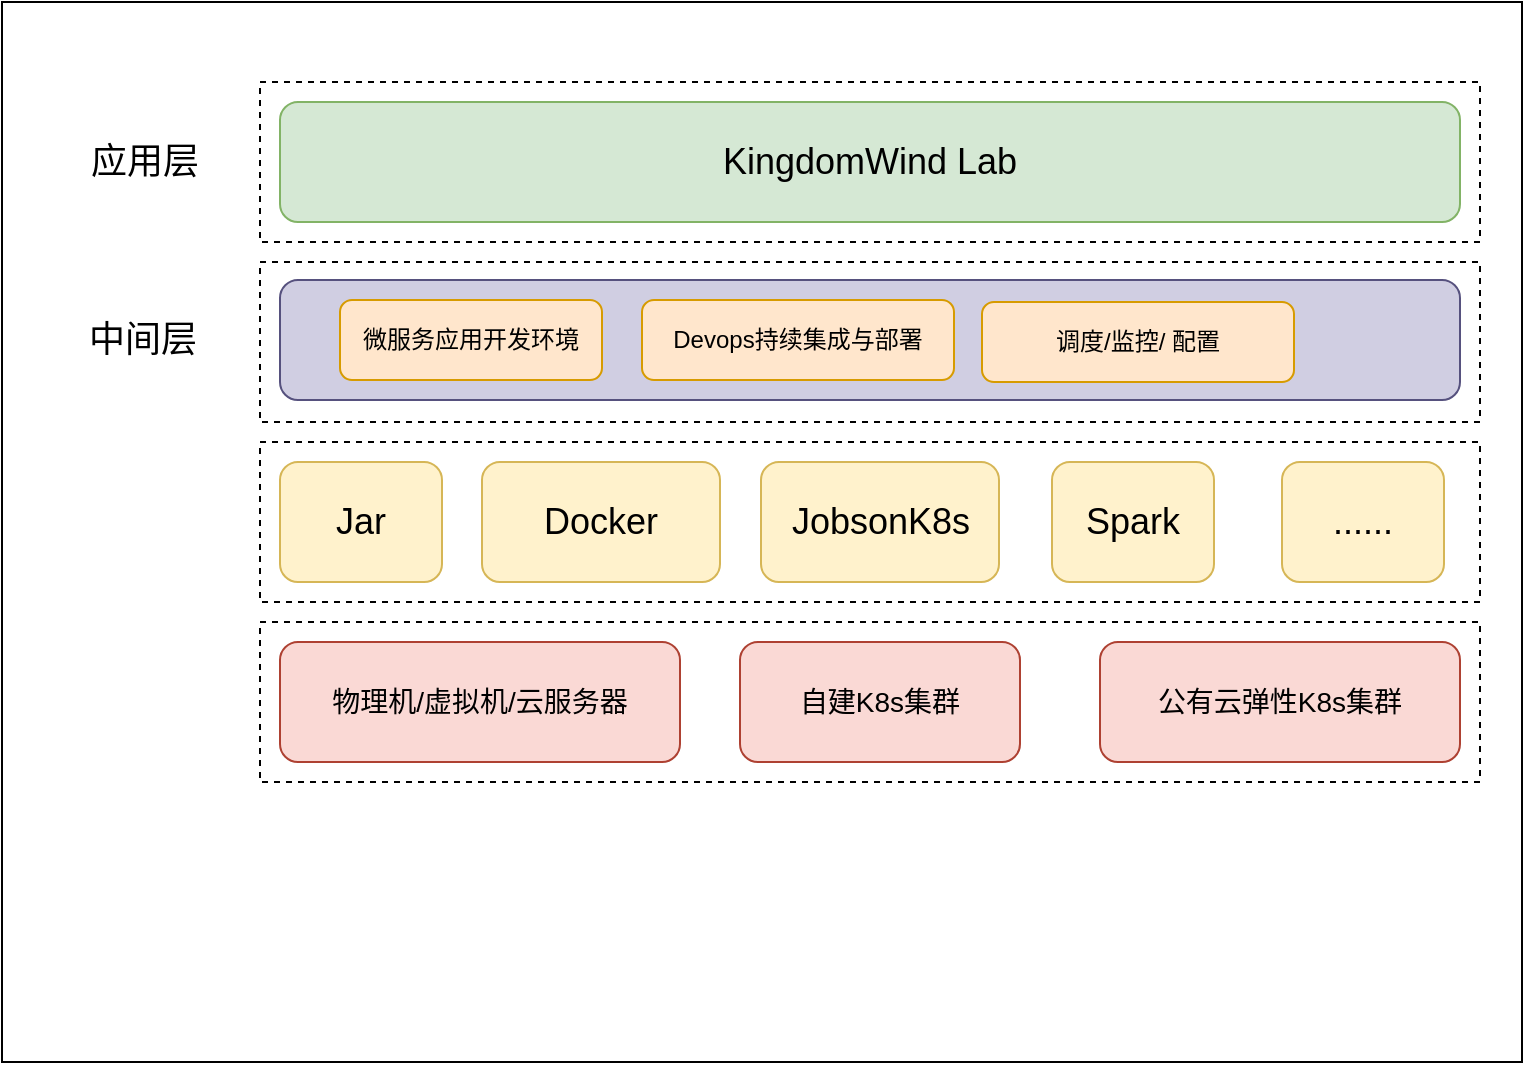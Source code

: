 <mxfile version="13.6.2" type="github">
  <diagram id="UZjzwDcGSJcodTZN571z" name="Page-1">
    <mxGraphModel dx="1186" dy="796" grid="1" gridSize="10" guides="1" tooltips="1" connect="1" arrows="1" fold="1" page="1" pageScale="1" pageWidth="827" pageHeight="1169" math="0" shadow="0">
      <root>
        <mxCell id="0" />
        <mxCell id="1" parent="0" />
        <mxCell id="cs-DKLsWJAh-OfDn-AhA-16" value="" style="rounded=0;whiteSpace=wrap;html=1;" vertex="1" parent="1">
          <mxGeometry x="40" y="90" width="760" height="530" as="geometry" />
        </mxCell>
        <mxCell id="cs-DKLsWJAh-OfDn-AhA-17" value="" style="rounded=0;whiteSpace=wrap;html=1;dashed=1;" vertex="1" parent="1">
          <mxGeometry x="169" y="400" width="610" height="80" as="geometry" />
        </mxCell>
        <mxCell id="cs-DKLsWJAh-OfDn-AhA-18" value="" style="rounded=0;whiteSpace=wrap;html=1;dashed=1;" vertex="1" parent="1">
          <mxGeometry x="169" y="220" width="610" height="80" as="geometry" />
        </mxCell>
        <mxCell id="cs-DKLsWJAh-OfDn-AhA-19" value="" style="rounded=0;whiteSpace=wrap;html=1;dashed=1;" vertex="1" parent="1">
          <mxGeometry x="169" y="310" width="610" height="80" as="geometry" />
        </mxCell>
        <mxCell id="cs-DKLsWJAh-OfDn-AhA-20" value="" style="rounded=0;whiteSpace=wrap;html=1;dashed=1;" vertex="1" parent="1">
          <mxGeometry x="169" y="130" width="610" height="80" as="geometry" />
        </mxCell>
        <mxCell id="cs-DKLsWJAh-OfDn-AhA-21" value="&lt;font style=&quot;font-size: 18px&quot;&gt;&amp;nbsp;&amp;nbsp;&lt;/font&gt;" style="rounded=1;whiteSpace=wrap;html=1;fillColor=#d0cee2;strokeColor=#56517e;align=right;" vertex="1" parent="1">
          <mxGeometry x="179" y="229" width="590" height="60" as="geometry" />
        </mxCell>
        <mxCell id="cs-DKLsWJAh-OfDn-AhA-22" value="&lt;span style=&quot;font-size: 18px&quot;&gt;KingdomWind Lab&lt;/span&gt;" style="rounded=1;whiteSpace=wrap;html=1;fillColor=#d5e8d4;strokeColor=#82b366;" vertex="1" parent="1">
          <mxGeometry x="179" y="140" width="590" height="60" as="geometry" />
        </mxCell>
        <mxCell id="cs-DKLsWJAh-OfDn-AhA-23" value="微服务应用开发环境" style="rounded=1;whiteSpace=wrap;html=1;fillColor=#ffe6cc;strokeColor=#d79b00;" vertex="1" parent="1">
          <mxGeometry x="209" y="239" width="131" height="40" as="geometry" />
        </mxCell>
        <mxCell id="cs-DKLsWJAh-OfDn-AhA-24" value="Devops持续集成与部署" style="rounded=1;whiteSpace=wrap;html=1;fillColor=#ffe6cc;strokeColor=#d79b00;" vertex="1" parent="1">
          <mxGeometry x="360" y="239" width="156" height="40" as="geometry" />
        </mxCell>
        <mxCell id="cs-DKLsWJAh-OfDn-AhA-25" value="&lt;font style=&quot;font-size: 18px&quot;&gt;Jar&lt;/font&gt;" style="rounded=1;whiteSpace=wrap;html=1;fillColor=#fff2cc;strokeColor=#d6b656;" vertex="1" parent="1">
          <mxGeometry x="179" y="320" width="81" height="60" as="geometry" />
        </mxCell>
        <mxCell id="cs-DKLsWJAh-OfDn-AhA-26" value="&lt;font style=&quot;font-size: 18px&quot;&gt;Docker&lt;/font&gt;" style="rounded=1;whiteSpace=wrap;html=1;fillColor=#fff2cc;strokeColor=#d6b656;" vertex="1" parent="1">
          <mxGeometry x="280" y="320" width="119" height="60" as="geometry" />
        </mxCell>
        <mxCell id="cs-DKLsWJAh-OfDn-AhA-27" value="&lt;font style=&quot;font-size: 14px&quot;&gt;物理机/虚拟机/云服务器&lt;/font&gt;" style="rounded=1;whiteSpace=wrap;html=1;fillColor=#fad9d5;strokeColor=#ae4132;" vertex="1" parent="1">
          <mxGeometry x="179" y="410" width="200" height="60" as="geometry" />
        </mxCell>
        <mxCell id="cs-DKLsWJAh-OfDn-AhA-28" value="&lt;span style=&quot;font-size: 14px&quot;&gt;自建K8s集群&lt;/span&gt;" style="rounded=1;whiteSpace=wrap;html=1;fillColor=#fad9d5;strokeColor=#ae4132;" vertex="1" parent="1">
          <mxGeometry x="409" y="410" width="140" height="60" as="geometry" />
        </mxCell>
        <mxCell id="cs-DKLsWJAh-OfDn-AhA-29" value="&lt;span style=&quot;font-size: 14px&quot;&gt;公有云弹性K8s集群&lt;/span&gt;" style="rounded=1;whiteSpace=wrap;html=1;fillColor=#fad9d5;strokeColor=#ae4132;" vertex="1" parent="1">
          <mxGeometry x="589" y="410" width="180" height="60" as="geometry" />
        </mxCell>
        <mxCell id="cs-DKLsWJAh-OfDn-AhA-30" value="&lt;font style=&quot;font-size: 18px&quot;&gt;应用层&lt;/font&gt;" style="text;html=1;align=center;verticalAlign=middle;resizable=0;points=[];autosize=1;" vertex="1" parent="1">
          <mxGeometry x="76" y="160" width="70" height="20" as="geometry" />
        </mxCell>
        <mxCell id="cs-DKLsWJAh-OfDn-AhA-31" value="调度/监控/ 配置" style="rounded=1;whiteSpace=wrap;html=1;fillColor=#ffe6cc;strokeColor=#d79b00;" vertex="1" parent="1">
          <mxGeometry x="530" y="240" width="156" height="40" as="geometry" />
        </mxCell>
        <mxCell id="cs-DKLsWJAh-OfDn-AhA-32" value="&lt;span style=&quot;font-size: 18px&quot;&gt;中间层&lt;/span&gt;" style="text;html=1;align=center;verticalAlign=middle;resizable=0;points=[];autosize=1;" vertex="1" parent="1">
          <mxGeometry x="75" y="249" width="70" height="20" as="geometry" />
        </mxCell>
        <mxCell id="cs-DKLsWJAh-OfDn-AhA-33" value="&lt;font style=&quot;font-size: 18px&quot;&gt;JobsonK8s&lt;br&gt;&lt;/font&gt;" style="rounded=1;whiteSpace=wrap;html=1;fillColor=#fff2cc;strokeColor=#d6b656;" vertex="1" parent="1">
          <mxGeometry x="419.5" y="320" width="119" height="60" as="geometry" />
        </mxCell>
        <mxCell id="cs-DKLsWJAh-OfDn-AhA-34" value="&lt;font style=&quot;font-size: 18px&quot;&gt;......&lt;/font&gt;" style="rounded=1;whiteSpace=wrap;html=1;fillColor=#fff2cc;strokeColor=#d6b656;" vertex="1" parent="1">
          <mxGeometry x="680" y="320" width="81" height="60" as="geometry" />
        </mxCell>
        <mxCell id="cs-DKLsWJAh-OfDn-AhA-35" value="&lt;font style=&quot;font-size: 18px&quot;&gt;Spark&lt;/font&gt;" style="rounded=1;whiteSpace=wrap;html=1;fillColor=#fff2cc;strokeColor=#d6b656;" vertex="1" parent="1">
          <mxGeometry x="565" y="320" width="81" height="60" as="geometry" />
        </mxCell>
      </root>
    </mxGraphModel>
  </diagram>
</mxfile>
